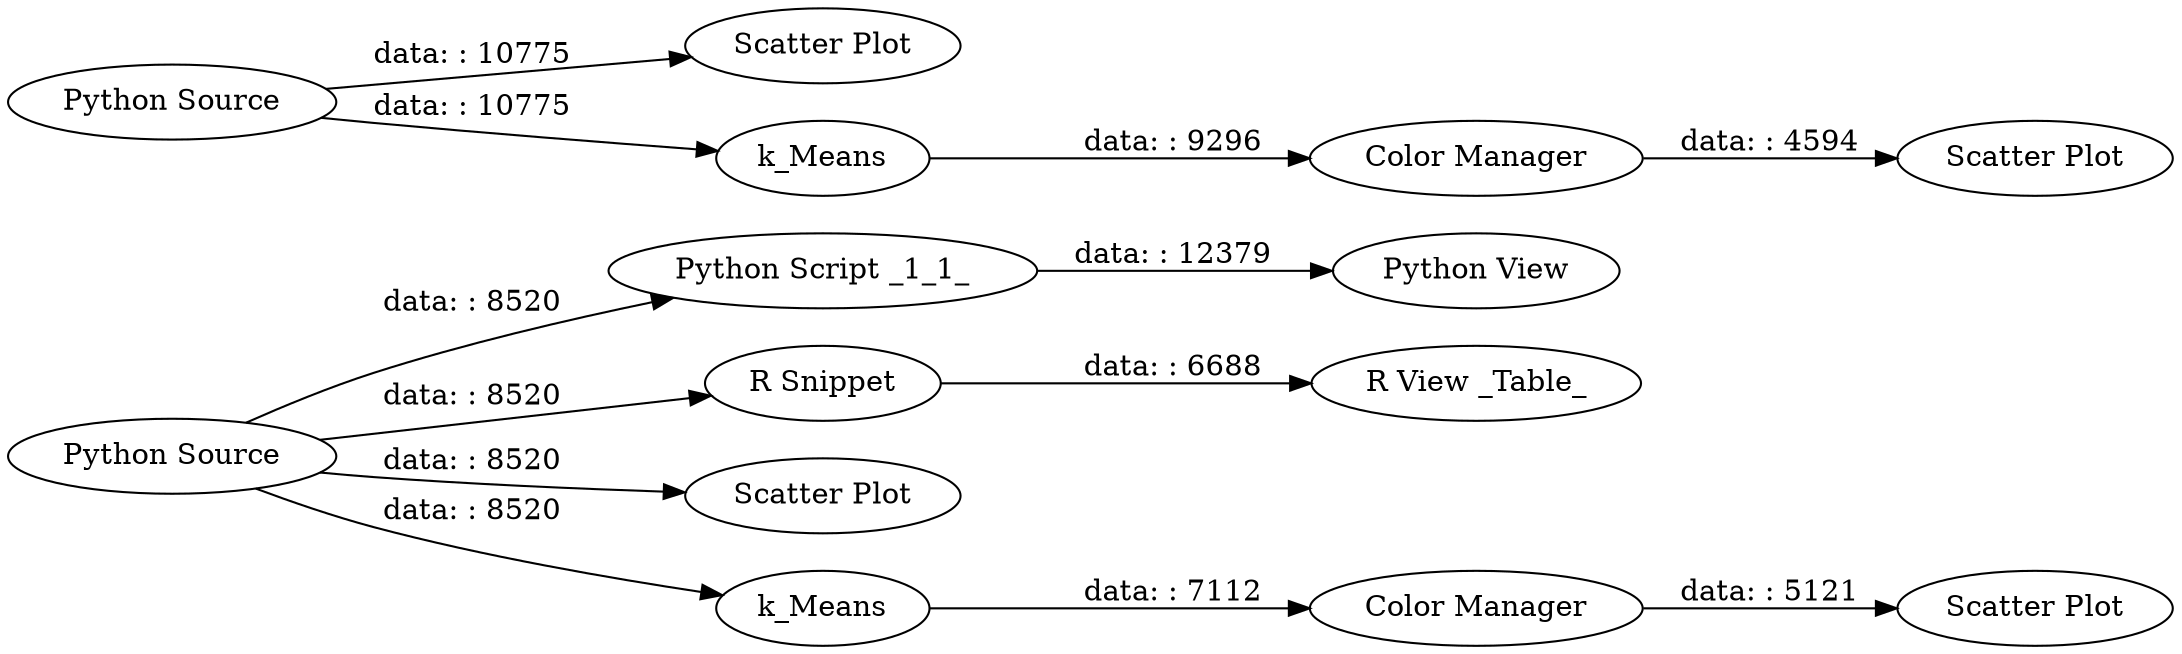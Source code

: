 digraph {
	"-7267915179318881197_3" [label="Scatter Plot"]
	"-7267915179318881197_24" [label="Scatter Plot"]
	"-7267915179318881197_23" [label="Python Source"]
	"-7267915179318881197_6" [label="Python Script _1_1_"]
	"-7267915179318881197_1" [label="Python Source"]
	"-7267915179318881197_8" [label="R Snippet"]
	"-7267915179318881197_22" [label="Scatter Plot"]
	"-7267915179318881197_19" [label="Color Manager"]
	"-7267915179318881197_26" [label=k_Means]
	"-7267915179318881197_5" [label="Color Manager"]
	"-7267915179318881197_4" [label="Scatter Plot"]
	"-7267915179318881197_2" [label=k_Means]
	"-7267915179318881197_7" [label="Python View"]
	"-7267915179318881197_9" [label="R View _Table_"]
	"-7267915179318881197_23" -> "-7267915179318881197_26" [label="data: : 10775"]
	"-7267915179318881197_1" -> "-7267915179318881197_6" [label="data: : 8520"]
	"-7267915179318881197_6" -> "-7267915179318881197_7" [label="data: : 12379"]
	"-7267915179318881197_1" -> "-7267915179318881197_8" [label="data: : 8520"]
	"-7267915179318881197_1" -> "-7267915179318881197_2" [label="data: : 8520"]
	"-7267915179318881197_2" -> "-7267915179318881197_5" [label="data: : 7112"]
	"-7267915179318881197_26" -> "-7267915179318881197_19" [label="data: : 9296"]
	"-7267915179318881197_1" -> "-7267915179318881197_4" [label="data: : 8520"]
	"-7267915179318881197_23" -> "-7267915179318881197_24" [label="data: : 10775"]
	"-7267915179318881197_5" -> "-7267915179318881197_3" [label="data: : 5121"]
	"-7267915179318881197_19" -> "-7267915179318881197_22" [label="data: : 4594"]
	"-7267915179318881197_8" -> "-7267915179318881197_9" [label="data: : 6688"]
	rankdir=LR
}
